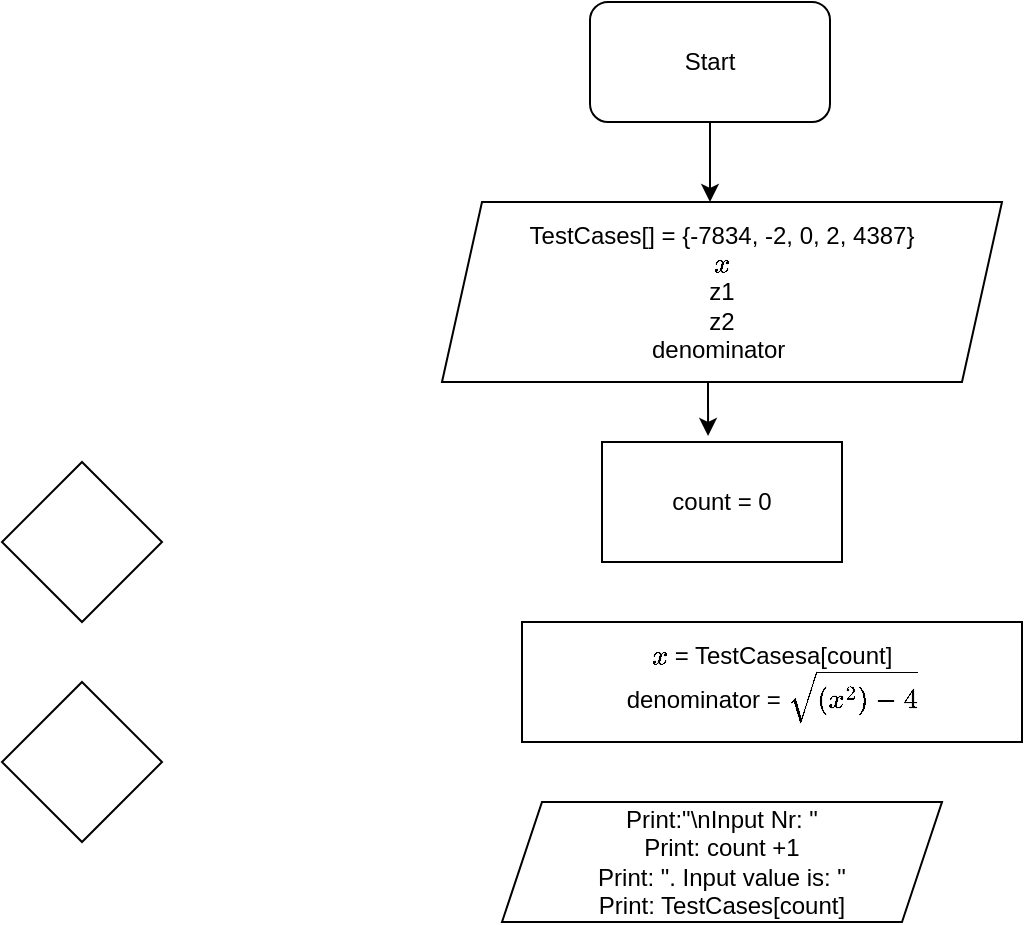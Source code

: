 <mxfile version="22.0.8" type="github">
  <diagram name="Page-1" id="uwX-0Uft41n9snrs1WHI">
    <mxGraphModel dx="819" dy="433" grid="1" gridSize="10" guides="1" tooltips="1" connect="1" arrows="1" fold="1" page="1" pageScale="1" pageWidth="827" pageHeight="1169" math="1" shadow="0">
      <root>
        <mxCell id="0" />
        <mxCell id="1" parent="0" />
        <mxCell id="ijZUeoPcKcF7YOUvLgaa-1" value="Start" style="rounded=1;whiteSpace=wrap;html=1;" vertex="1" parent="1">
          <mxGeometry x="354" y="40" width="120" height="60" as="geometry" />
        </mxCell>
        <mxCell id="ijZUeoPcKcF7YOUvLgaa-3" value="" style="endArrow=classic;html=1;rounded=0;exitX=0.5;exitY=1;exitDx=0;exitDy=0;" edge="1" parent="1" source="ijZUeoPcKcF7YOUvLgaa-1">
          <mxGeometry width="50" height="50" relative="1" as="geometry">
            <mxPoint x="390" y="220" as="sourcePoint" />
            <mxPoint x="414" y="140" as="targetPoint" />
          </mxGeometry>
        </mxCell>
        <mxCell id="ijZUeoPcKcF7YOUvLgaa-5" value="TestCases[] = {-7834, -2, 0, 2, 4387}&lt;br&gt;`x`&lt;br&gt;z1&lt;br&gt;z2&lt;br&gt;denominator&amp;nbsp;" style="shape=parallelogram;perimeter=parallelogramPerimeter;whiteSpace=wrap;html=1;fixedSize=1;" vertex="1" parent="1">
          <mxGeometry x="280" y="140" width="280" height="90" as="geometry" />
        </mxCell>
        <mxCell id="ijZUeoPcKcF7YOUvLgaa-6" value="count = 0" style="rounded=0;whiteSpace=wrap;html=1;" vertex="1" parent="1">
          <mxGeometry x="360" y="260" width="120" height="60" as="geometry" />
        </mxCell>
        <mxCell id="ijZUeoPcKcF7YOUvLgaa-7" value="" style="endArrow=classic;html=1;rounded=0;exitX=0.475;exitY=1;exitDx=0;exitDy=0;exitPerimeter=0;entryX=0.442;entryY=-0.05;entryDx=0;entryDy=0;entryPerimeter=0;" edge="1" parent="1" source="ijZUeoPcKcF7YOUvLgaa-5" target="ijZUeoPcKcF7YOUvLgaa-6">
          <mxGeometry width="50" height="50" relative="1" as="geometry">
            <mxPoint x="390" y="220" as="sourcePoint" />
            <mxPoint x="440" y="170" as="targetPoint" />
          </mxGeometry>
        </mxCell>
        <mxCell id="ijZUeoPcKcF7YOUvLgaa-8" value="`x` = TestCasesa[count]&lt;br&gt;denominator = `sqrt((x^2)-4)`" style="rounded=0;whiteSpace=wrap;html=1;" vertex="1" parent="1">
          <mxGeometry x="320" y="350" width="250" height="60" as="geometry" />
        </mxCell>
        <mxCell id="ijZUeoPcKcF7YOUvLgaa-10" value="" style="rhombus;whiteSpace=wrap;html=1;" vertex="1" parent="1">
          <mxGeometry x="60" y="380" width="80" height="80" as="geometry" />
        </mxCell>
        <mxCell id="ijZUeoPcKcF7YOUvLgaa-11" value="" style="rhombus;whiteSpace=wrap;html=1;" vertex="1" parent="1">
          <mxGeometry x="60" y="270" width="80" height="80" as="geometry" />
        </mxCell>
        <mxCell id="ijZUeoPcKcF7YOUvLgaa-12" value="Print:&quot;\nInput Nr: &quot;&lt;br&gt;Print: count +1&lt;br&gt;Print: &quot;. Input value is: &quot;&lt;br&gt;Print: TestCases[count]" style="shape=parallelogram;perimeter=parallelogramPerimeter;whiteSpace=wrap;html=1;fixedSize=1;" vertex="1" parent="1">
          <mxGeometry x="310" y="440" width="220" height="60" as="geometry" />
        </mxCell>
      </root>
    </mxGraphModel>
  </diagram>
</mxfile>
